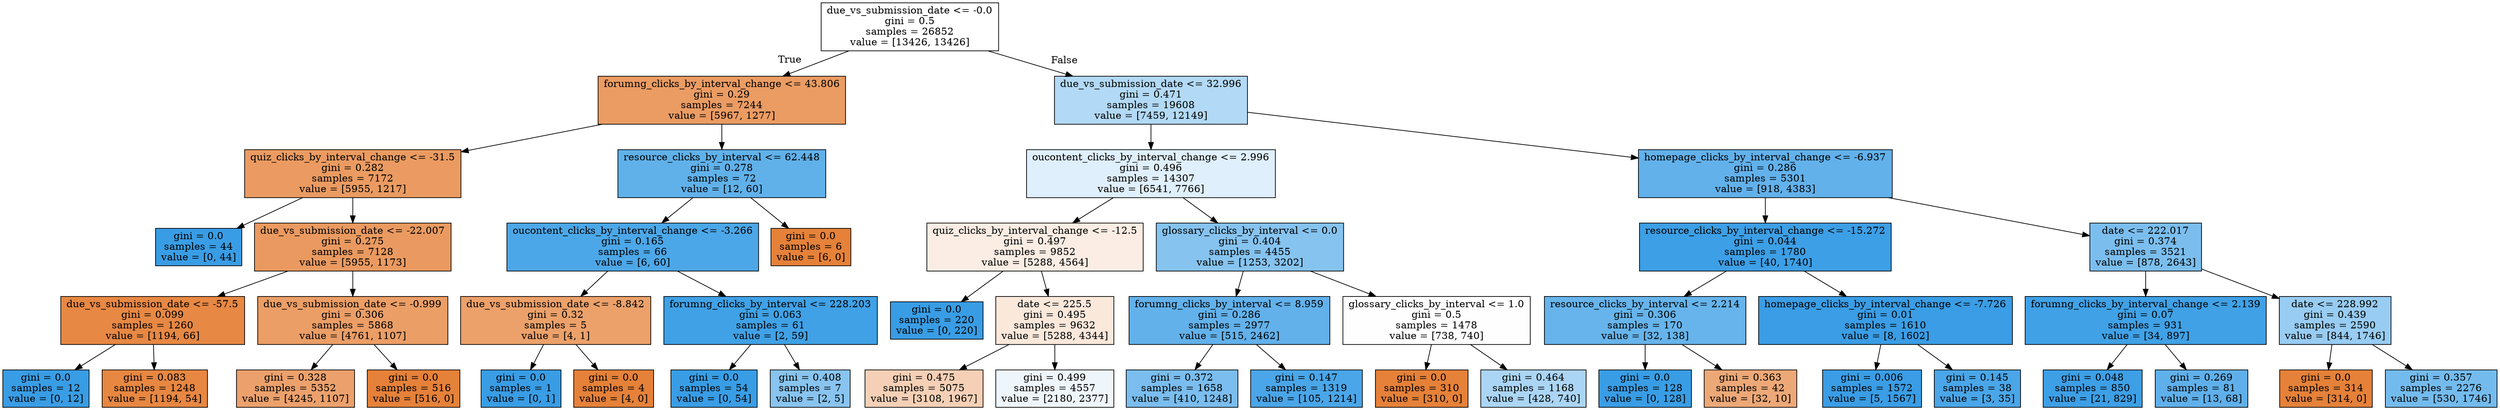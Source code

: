 digraph Tree {
node [shape=box, style="filled", color="black"] ;
0 [label="due_vs_submission_date <= -0.0\ngini = 0.5\nsamples = 26852\nvalue = [13426, 13426]", fillcolor="#e5813900"] ;
1 [label="forumng_clicks_by_interval_change <= 43.806\ngini = 0.29\nsamples = 7244\nvalue = [5967, 1277]", fillcolor="#e58139c8"] ;
0 -> 1 [labeldistance=2.5, labelangle=45, headlabel="True"] ;
2 [label="quiz_clicks_by_interval_change <= -31.5\ngini = 0.282\nsamples = 7172\nvalue = [5955, 1217]", fillcolor="#e58139cb"] ;
1 -> 2 ;
3 [label="gini = 0.0\nsamples = 44\nvalue = [0, 44]", fillcolor="#399de5ff"] ;
2 -> 3 ;
4 [label="due_vs_submission_date <= -22.007\ngini = 0.275\nsamples = 7128\nvalue = [5955, 1173]", fillcolor="#e58139cd"] ;
2 -> 4 ;
5 [label="due_vs_submission_date <= -57.5\ngini = 0.099\nsamples = 1260\nvalue = [1194, 66]", fillcolor="#e58139f1"] ;
4 -> 5 ;
6 [label="gini = 0.0\nsamples = 12\nvalue = [0, 12]", fillcolor="#399de5ff"] ;
5 -> 6 ;
7 [label="gini = 0.083\nsamples = 1248\nvalue = [1194, 54]", fillcolor="#e58139f3"] ;
5 -> 7 ;
8 [label="due_vs_submission_date <= -0.999\ngini = 0.306\nsamples = 5868\nvalue = [4761, 1107]", fillcolor="#e58139c4"] ;
4 -> 8 ;
9 [label="gini = 0.328\nsamples = 5352\nvalue = [4245, 1107]", fillcolor="#e58139bd"] ;
8 -> 9 ;
10 [label="gini = 0.0\nsamples = 516\nvalue = [516, 0]", fillcolor="#e58139ff"] ;
8 -> 10 ;
11 [label="resource_clicks_by_interval <= 62.448\ngini = 0.278\nsamples = 72\nvalue = [12, 60]", fillcolor="#399de5cc"] ;
1 -> 11 ;
12 [label="oucontent_clicks_by_interval_change <= -3.266\ngini = 0.165\nsamples = 66\nvalue = [6, 60]", fillcolor="#399de5e6"] ;
11 -> 12 ;
13 [label="due_vs_submission_date <= -8.842\ngini = 0.32\nsamples = 5\nvalue = [4, 1]", fillcolor="#e58139bf"] ;
12 -> 13 ;
14 [label="gini = 0.0\nsamples = 1\nvalue = [0, 1]", fillcolor="#399de5ff"] ;
13 -> 14 ;
15 [label="gini = 0.0\nsamples = 4\nvalue = [4, 0]", fillcolor="#e58139ff"] ;
13 -> 15 ;
16 [label="forumng_clicks_by_interval <= 228.203\ngini = 0.063\nsamples = 61\nvalue = [2, 59]", fillcolor="#399de5f6"] ;
12 -> 16 ;
17 [label="gini = 0.0\nsamples = 54\nvalue = [0, 54]", fillcolor="#399de5ff"] ;
16 -> 17 ;
18 [label="gini = 0.408\nsamples = 7\nvalue = [2, 5]", fillcolor="#399de599"] ;
16 -> 18 ;
19 [label="gini = 0.0\nsamples = 6\nvalue = [6, 0]", fillcolor="#e58139ff"] ;
11 -> 19 ;
20 [label="due_vs_submission_date <= 32.996\ngini = 0.471\nsamples = 19608\nvalue = [7459, 12149]", fillcolor="#399de562"] ;
0 -> 20 [labeldistance=2.5, labelangle=-45, headlabel="False"] ;
21 [label="oucontent_clicks_by_interval_change <= 2.996\ngini = 0.496\nsamples = 14307\nvalue = [6541, 7766]", fillcolor="#399de528"] ;
20 -> 21 ;
22 [label="quiz_clicks_by_interval_change <= -12.5\ngini = 0.497\nsamples = 9852\nvalue = [5288, 4564]", fillcolor="#e5813923"] ;
21 -> 22 ;
23 [label="gini = 0.0\nsamples = 220\nvalue = [0, 220]", fillcolor="#399de5ff"] ;
22 -> 23 ;
24 [label="date <= 225.5\ngini = 0.495\nsamples = 9632\nvalue = [5288, 4344]", fillcolor="#e581392e"] ;
22 -> 24 ;
25 [label="gini = 0.475\nsamples = 5075\nvalue = [3108, 1967]", fillcolor="#e581395e"] ;
24 -> 25 ;
26 [label="gini = 0.499\nsamples = 4557\nvalue = [2180, 2377]", fillcolor="#399de515"] ;
24 -> 26 ;
27 [label="glossary_clicks_by_interval <= 0.0\ngini = 0.404\nsamples = 4455\nvalue = [1253, 3202]", fillcolor="#399de59b"] ;
21 -> 27 ;
28 [label="forumng_clicks_by_interval <= 8.959\ngini = 0.286\nsamples = 2977\nvalue = [515, 2462]", fillcolor="#399de5ca"] ;
27 -> 28 ;
29 [label="gini = 0.372\nsamples = 1658\nvalue = [410, 1248]", fillcolor="#399de5ab"] ;
28 -> 29 ;
30 [label="gini = 0.147\nsamples = 1319\nvalue = [105, 1214]", fillcolor="#399de5e9"] ;
28 -> 30 ;
31 [label="glossary_clicks_by_interval <= 1.0\ngini = 0.5\nsamples = 1478\nvalue = [738, 740]", fillcolor="#399de501"] ;
27 -> 31 ;
32 [label="gini = 0.0\nsamples = 310\nvalue = [310, 0]", fillcolor="#e58139ff"] ;
31 -> 32 ;
33 [label="gini = 0.464\nsamples = 1168\nvalue = [428, 740]", fillcolor="#399de56c"] ;
31 -> 33 ;
34 [label="homepage_clicks_by_interval_change <= -6.937\ngini = 0.286\nsamples = 5301\nvalue = [918, 4383]", fillcolor="#399de5ca"] ;
20 -> 34 ;
35 [label="resource_clicks_by_interval_change <= -15.272\ngini = 0.044\nsamples = 1780\nvalue = [40, 1740]", fillcolor="#399de5f9"] ;
34 -> 35 ;
36 [label="resource_clicks_by_interval <= 2.214\ngini = 0.306\nsamples = 170\nvalue = [32, 138]", fillcolor="#399de5c4"] ;
35 -> 36 ;
37 [label="gini = 0.0\nsamples = 128\nvalue = [0, 128]", fillcolor="#399de5ff"] ;
36 -> 37 ;
38 [label="gini = 0.363\nsamples = 42\nvalue = [32, 10]", fillcolor="#e58139af"] ;
36 -> 38 ;
39 [label="homepage_clicks_by_interval_change <= -7.726\ngini = 0.01\nsamples = 1610\nvalue = [8, 1602]", fillcolor="#399de5fe"] ;
35 -> 39 ;
40 [label="gini = 0.006\nsamples = 1572\nvalue = [5, 1567]", fillcolor="#399de5fe"] ;
39 -> 40 ;
41 [label="gini = 0.145\nsamples = 38\nvalue = [3, 35]", fillcolor="#399de5e9"] ;
39 -> 41 ;
42 [label="date <= 222.017\ngini = 0.374\nsamples = 3521\nvalue = [878, 2643]", fillcolor="#399de5aa"] ;
34 -> 42 ;
43 [label="forumng_clicks_by_interval_change <= 2.139\ngini = 0.07\nsamples = 931\nvalue = [34, 897]", fillcolor="#399de5f5"] ;
42 -> 43 ;
44 [label="gini = 0.048\nsamples = 850\nvalue = [21, 829]", fillcolor="#399de5f9"] ;
43 -> 44 ;
45 [label="gini = 0.269\nsamples = 81\nvalue = [13, 68]", fillcolor="#399de5ce"] ;
43 -> 45 ;
46 [label="date <= 228.992\ngini = 0.439\nsamples = 2590\nvalue = [844, 1746]", fillcolor="#399de584"] ;
42 -> 46 ;
47 [label="gini = 0.0\nsamples = 314\nvalue = [314, 0]", fillcolor="#e58139ff"] ;
46 -> 47 ;
48 [label="gini = 0.357\nsamples = 2276\nvalue = [530, 1746]", fillcolor="#399de5b2"] ;
46 -> 48 ;
}